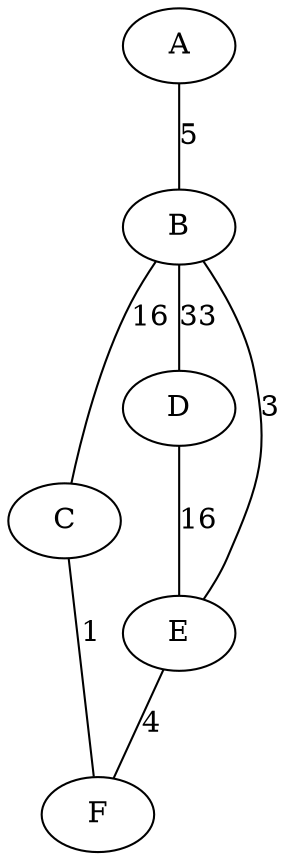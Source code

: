 graph A {
	"A" -- "B" [label=5]
	"B" -- "C" [label=16]
	"B" -- "D" [label=33]
	"B" -- "E" [label=3]
	"C" -- "F" [label=1]
	"D" -- "E" [label=16]
	"E" -- "F" [label=4]
}